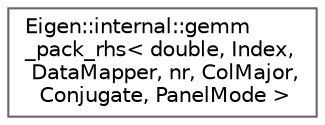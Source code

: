 digraph "Graphical Class Hierarchy"
{
 // LATEX_PDF_SIZE
  bgcolor="transparent";
  edge [fontname=Helvetica,fontsize=10,labelfontname=Helvetica,labelfontsize=10];
  node [fontname=Helvetica,fontsize=10,shape=box,height=0.2,width=0.4];
  rankdir="LR";
  Node0 [id="Node000000",label="Eigen::internal::gemm\l_pack_rhs\< double, Index,\l DataMapper, nr, ColMajor,\l Conjugate, PanelMode \>",height=0.2,width=0.4,color="grey40", fillcolor="white", style="filled",URL="$structEigen_1_1internal_1_1gemm__pack__rhs_3_01double_00_01Index_00_01DataMapper_00_01nr_00_01Coa39fdd8f8a3e9bea717db55aa58b5cba.html",tooltip=" "];
}
